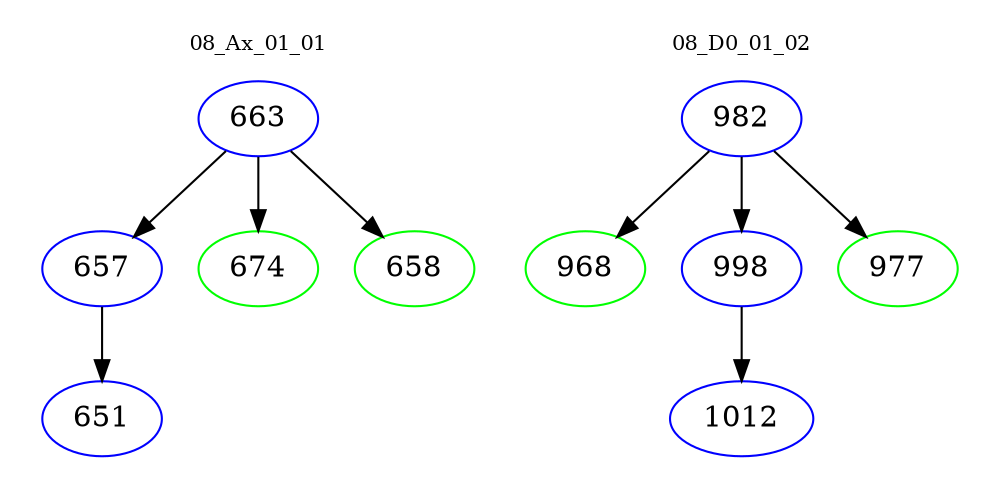 digraph{
subgraph cluster_0 {
color = white
label = "08_Ax_01_01";
fontsize=10;
T0_663 [label="663", color="blue"]
T0_663 -> T0_657 [color="black"]
T0_657 [label="657", color="blue"]
T0_657 -> T0_651 [color="black"]
T0_651 [label="651", color="blue"]
T0_663 -> T0_674 [color="black"]
T0_674 [label="674", color="green"]
T0_663 -> T0_658 [color="black"]
T0_658 [label="658", color="green"]
}
subgraph cluster_1 {
color = white
label = "08_D0_01_02";
fontsize=10;
T1_982 [label="982", color="blue"]
T1_982 -> T1_968 [color="black"]
T1_968 [label="968", color="green"]
T1_982 -> T1_998 [color="black"]
T1_998 [label="998", color="blue"]
T1_998 -> T1_1012 [color="black"]
T1_1012 [label="1012", color="blue"]
T1_982 -> T1_977 [color="black"]
T1_977 [label="977", color="green"]
}
}
